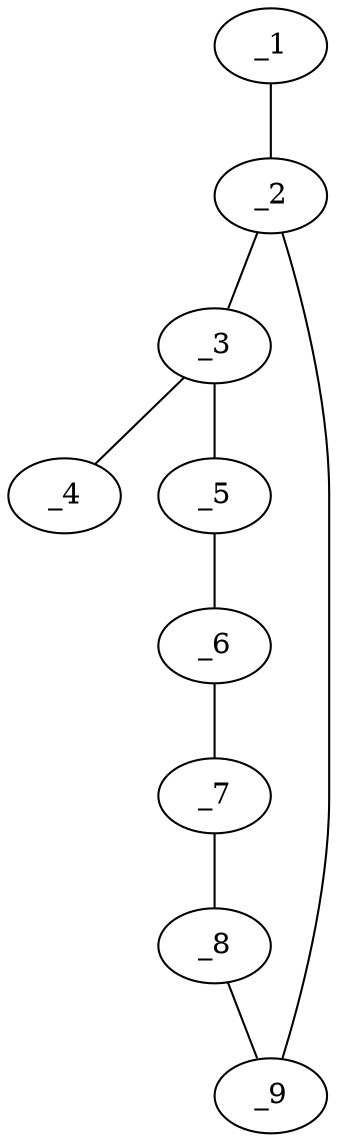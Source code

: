 graph molid662782 {
	_1	 [charge=0,
		chem=1,
		symbol="C  ",
		x="5.1906",
		y="0.2797"];
	_2	 [charge=0,
		chem=1,
		symbol="C  ",
		x="4.1906",
		y="0.2797"];
	_1 -- _2	 [valence=1];
	_3	 [charge=0,
		chem=1,
		symbol="C  ",
		x="3.7568",
		y="-0.6213"];
	_2 -- _3	 [valence=1];
	_9	 [charge=0,
		chem=1,
		symbol="C  ",
		x="3.7568",
		y="1.1806"];
	_2 -- _9	 [valence=1];
	_4	 [charge=0,
		chem=5,
		symbol="S  ",
		x="4.3803",
		y="-1.4031"];
	_3 -- _4	 [valence=2];
	_5	 [charge=0,
		chem=4,
		symbol="N  ",
		x="2.7818",
		y="-0.8438"];
	_3 -- _5	 [valence=1];
	_6	 [charge=0,
		chem=1,
		symbol="C  ",
		x=2,
		y="-0.2204"];
	_5 -- _6	 [valence=1];
	_7	 [charge=0,
		chem=1,
		symbol="C  ",
		x=2,
		y="0.7796"];
	_6 -- _7	 [valence=1];
	_8	 [charge=0,
		chem=1,
		symbol="C  ",
		x="2.7818",
		y="1.4031"];
	_7 -- _8	 [valence=1];
	_8 -- _9	 [valence=1];
}
